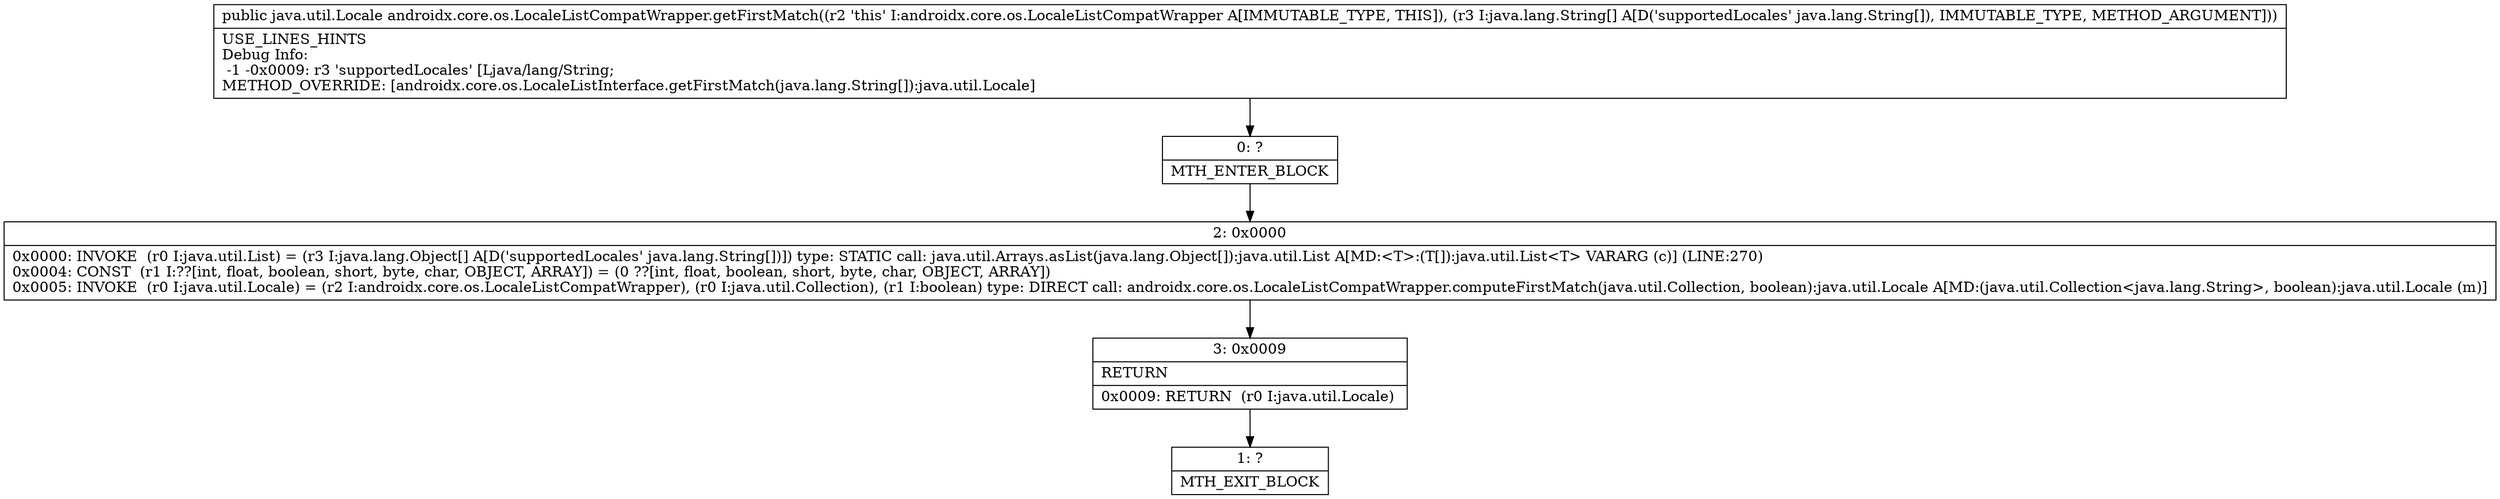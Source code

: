 digraph "CFG forandroidx.core.os.LocaleListCompatWrapper.getFirstMatch([Ljava\/lang\/String;)Ljava\/util\/Locale;" {
Node_0 [shape=record,label="{0\:\ ?|MTH_ENTER_BLOCK\l}"];
Node_2 [shape=record,label="{2\:\ 0x0000|0x0000: INVOKE  (r0 I:java.util.List) = (r3 I:java.lang.Object[] A[D('supportedLocales' java.lang.String[])]) type: STATIC call: java.util.Arrays.asList(java.lang.Object[]):java.util.List A[MD:\<T\>:(T[]):java.util.List\<T\> VARARG (c)] (LINE:270)\l0x0004: CONST  (r1 I:??[int, float, boolean, short, byte, char, OBJECT, ARRAY]) = (0 ??[int, float, boolean, short, byte, char, OBJECT, ARRAY]) \l0x0005: INVOKE  (r0 I:java.util.Locale) = (r2 I:androidx.core.os.LocaleListCompatWrapper), (r0 I:java.util.Collection), (r1 I:boolean) type: DIRECT call: androidx.core.os.LocaleListCompatWrapper.computeFirstMatch(java.util.Collection, boolean):java.util.Locale A[MD:(java.util.Collection\<java.lang.String\>, boolean):java.util.Locale (m)]\l}"];
Node_3 [shape=record,label="{3\:\ 0x0009|RETURN\l|0x0009: RETURN  (r0 I:java.util.Locale) \l}"];
Node_1 [shape=record,label="{1\:\ ?|MTH_EXIT_BLOCK\l}"];
MethodNode[shape=record,label="{public java.util.Locale androidx.core.os.LocaleListCompatWrapper.getFirstMatch((r2 'this' I:androidx.core.os.LocaleListCompatWrapper A[IMMUTABLE_TYPE, THIS]), (r3 I:java.lang.String[] A[D('supportedLocales' java.lang.String[]), IMMUTABLE_TYPE, METHOD_ARGUMENT]))  | USE_LINES_HINTS\lDebug Info:\l  \-1 \-0x0009: r3 'supportedLocales' [Ljava\/lang\/String;\lMETHOD_OVERRIDE: [androidx.core.os.LocaleListInterface.getFirstMatch(java.lang.String[]):java.util.Locale]\l}"];
MethodNode -> Node_0;Node_0 -> Node_2;
Node_2 -> Node_3;
Node_3 -> Node_1;
}

